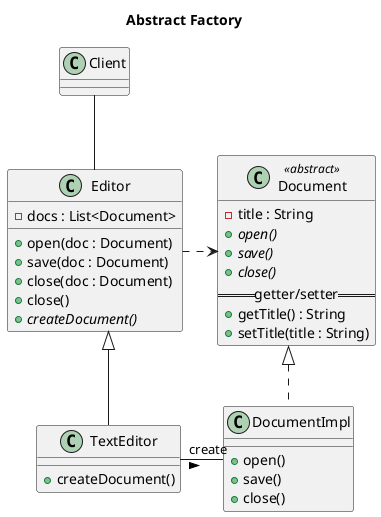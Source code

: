 @startuml
skinparam linetype ortho

title Abstract Factory
'scale 1.5

class Editor {
    - docs : List<Document>
    + open(doc : Document)
    + save(doc : Document)
    + close(doc : Document)
    + close()
    + {abstract} createDocument()
}

class Document <<abstract>> {
    - title : String
    + {abstract} open()
    + {abstract} save()
    + {abstract} close()
    == getter/setter ==
    + getTitle() : String
    + setTitle(title : String)
}

class DocumentImpl implements Document {
    + open()
    + save()
    + close()
}

class TextEditor extends Editor {
    + createDocument()
}

TextEditor - DocumentImpl : "create" >
Editor .> Document

Client -- Editor

@enduml
